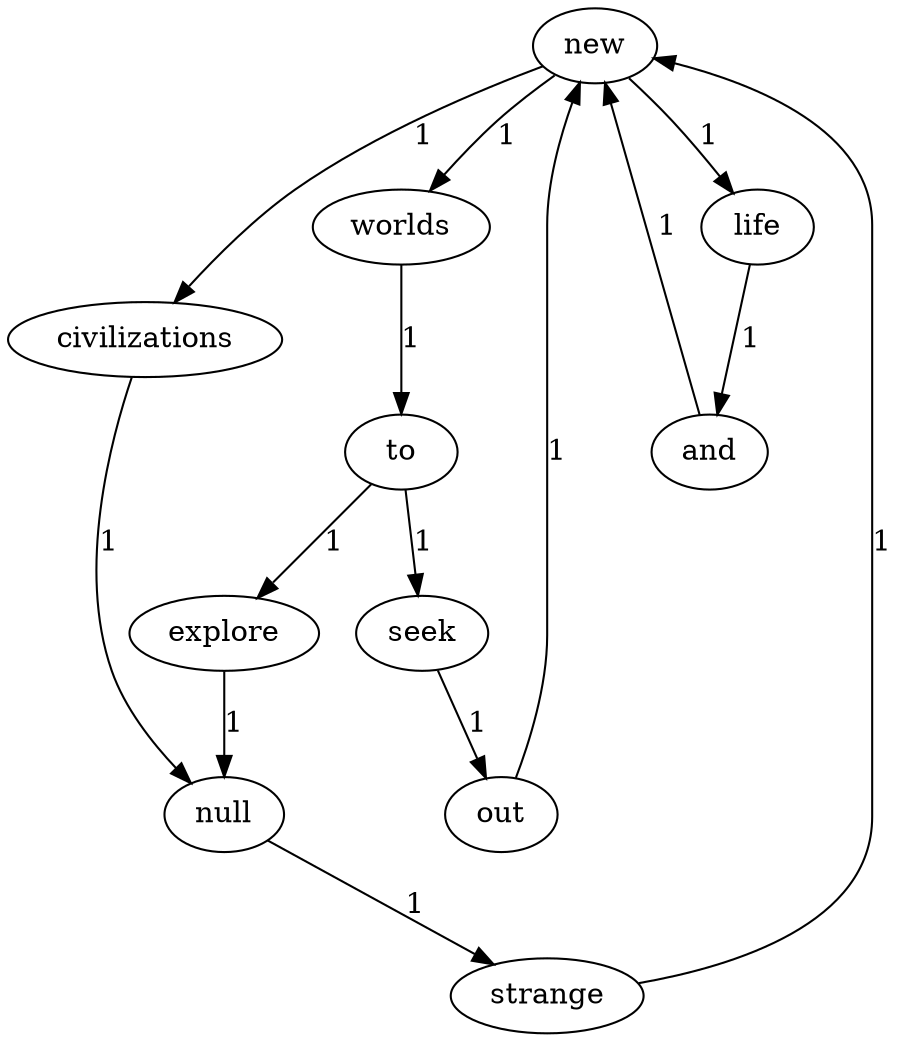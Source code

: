 strict digraph G {
  "new" -> "worlds" [label="1"];
  "new" -> "civilizations" [label="1"];
  "new" -> "life" [label="1"];
  "worlds" -> "to" [label="1"];
  "explore" -> "null" [label="1"];
  "null" -> "strange" [label="1"];
  "and" -> "new" [label="1"];
  "to" -> "explore" [label="1"];
  "to" -> "seek" [label="1"];
  "civilizations" -> "null" [label="1"];
  "seek" -> "out" [label="1"];
  "strange" -> "new" [label="1"];
  "life" -> "and" [label="1"];
  "out" -> "new" [label="1"];
}
